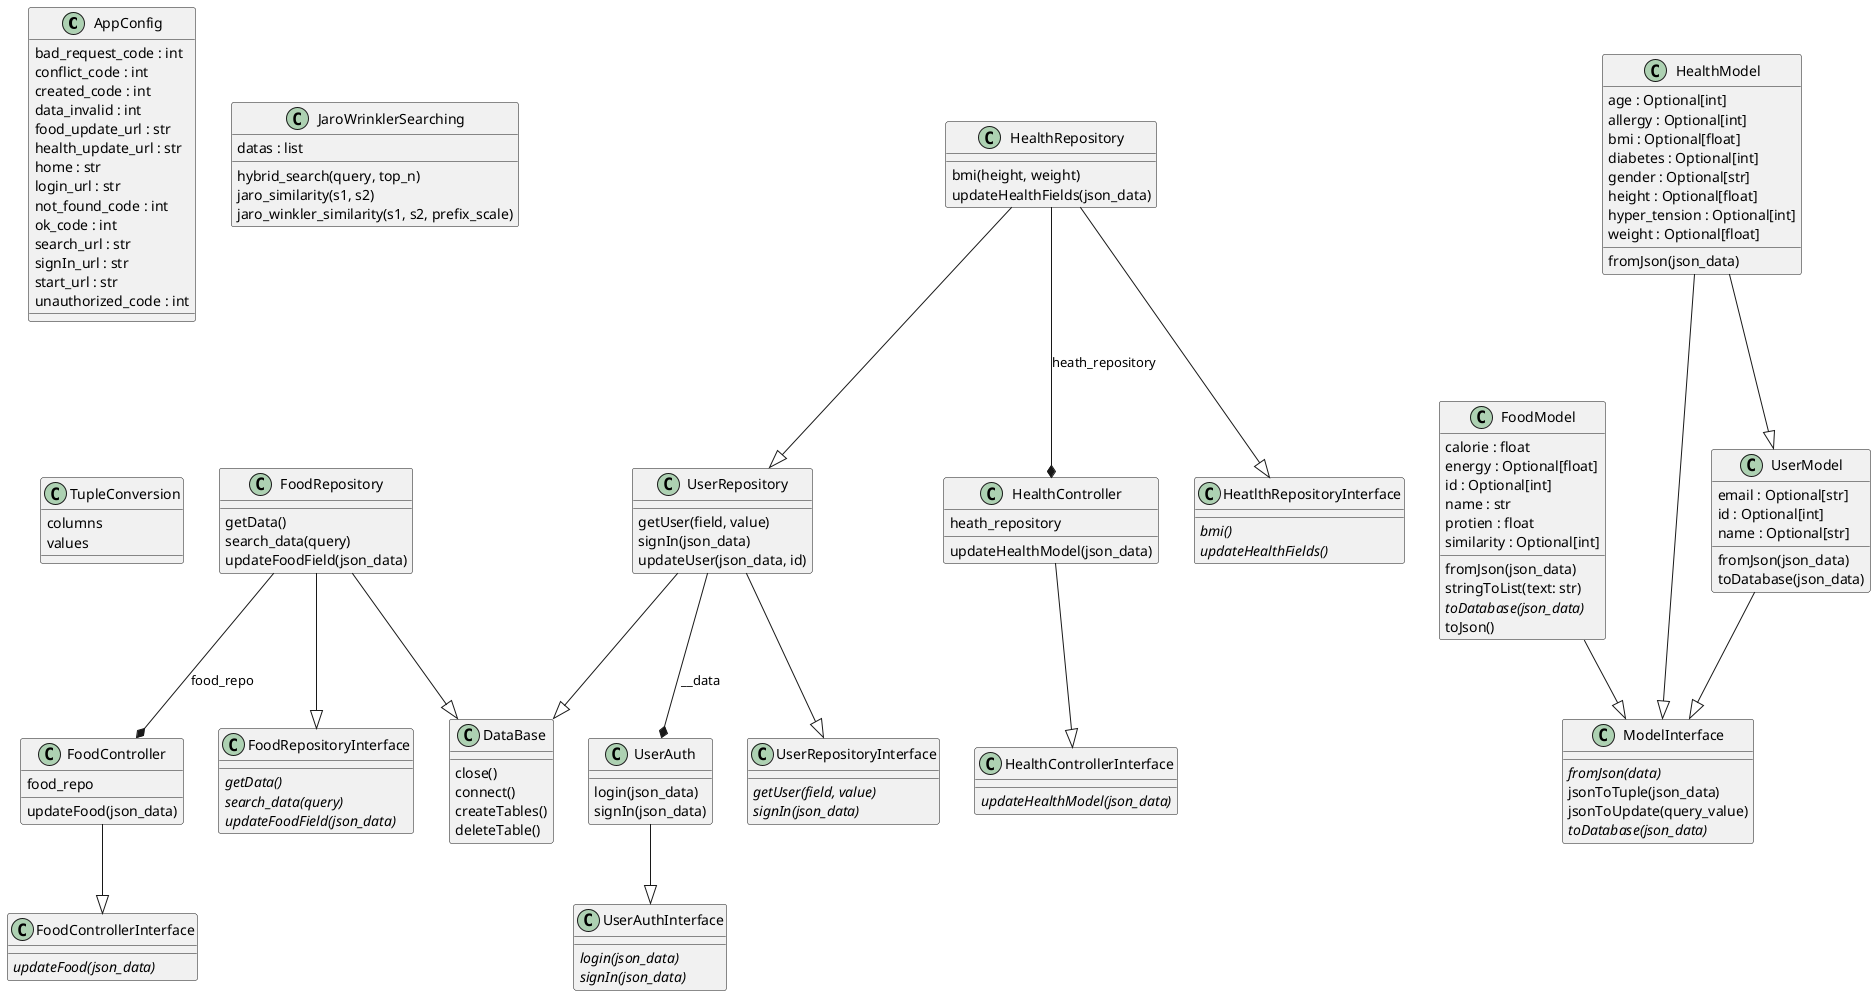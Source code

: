 @startuml classes_Nutrify
set namespaceSeparator none
class "AppConfig" as backend.view.config.AppConfig {
  bad_request_code : int
  conflict_code : int
  created_code : int
  data_invalid : int
  food_update_url : str
  health_update_url : str
  home : str
  login_url : str
  not_found_code : int
  ok_code : int
  search_url : str
  signIn_url : str
  start_url : str
  unauthorized_code : int
}
class "DataBase" as backend.data_layer.repository.db.DataBase {
  close()
  connect()
  createTables()
  deleteTable()
}
class "FoodController" as backend.controller.food_controller.FoodController {
  food_repo
  updateFood(json_data)
}
class "FoodControllerInterface" as backend.controller.food_controller.FoodControllerInterface {
  {abstract}updateFood(json_data)
}
class "FoodModel" as backend.data_layer.Models.food_model.FoodModel {
  calorie : float
  energy : Optional[float]
  id : Optional[int]
  name : str
  protien : float
  similarity : Optional[int]
  fromJson(json_data)
  stringToList(text: str)
  {abstract}toDatabase(json_data)
  toJson()
}
class "FoodRepository" as backend.data_layer.repository.food_repository.FoodRepository {
  getData()
  search_data(query)
  updateFoodField(json_data)
}
class "FoodRepositoryInterface" as backend.data_layer.repository.food_repository.FoodRepositoryInterface {
  {abstract}getData()
  {abstract}search_data(query)
  {abstract}updateFoodField(json_data)
}
class "HealthController" as backend.controller.health_controller.HealthController {
  heath_repository
  updateHealthModel(json_data)
}
class "HealthControllerInterface" as backend.controller.health_controller.HealthControllerInterface {
  {abstract}updateHealthModel(json_data)
}
class "HealthModel" as backend.data_layer.Models.health_model.HealthModel {
  age : Optional[int]
  allergy : Optional[int]
  bmi : Optional[float]
  diabetes : Optional[int]
  gender : Optional[str]
  height : Optional[float]
  hyper_tension : Optional[int]
  weight : Optional[float]
  fromJson(json_data)
}
class "HealthRepository" as backend.data_layer.repository.health_repository.HealthRepository {
  bmi(height, weight)
  updateHealthFields(json_data)
}
class "HeatlthRepositoryInterface" as backend.data_layer.repository.health_repository.HeatlthRepositoryInterface {
  {abstract}bmi()
  {abstract}updateHealthFields()
}
class "JaroWrinklerSearching" as backend.data_layer.repository.jaro.JaroWrinklerSearching {
  datas : list
  hybrid_search(query, top_n)
  jaro_similarity(s1, s2)
  jaro_winkler_similarity(s1, s2, prefix_scale)
}
class "ModelInterface" as backend.data_layer.Models.model.ModelInterface {
  {abstract}fromJson(data)
  jsonToTuple(json_data)
  jsonToUpdate(query_value)
  {abstract}toDatabase(json_data)
}
class "TupleConversion" as backend.data_layer.Models.model.TupleConversion {
  columns
  values
}
class "UserAuth" as backend.controller.user_auth.UserAuth {
  login(json_data)
  signIn(json_data)
}
class "UserAuthInterface" as backend.controller.user_auth.UserAuthInterface {
  {abstract}login(json_data)
  {abstract}signIn(json_data)
}
class "UserModel" as backend.data_layer.Models.user_model.UserModel {
  email : Optional[str]
  id : Optional[int]
  name : Optional[str]
  fromJson(json_data)
  toDatabase(json_data)
}
class "UserRepository" as backend.data_layer.repository.user_repository.UserRepository {
  getUser(field, value)
  signIn(json_data)
  updateUser(json_data, id)
}
class "UserRepositoryInterface" as backend.data_layer.repository.user_repository.UserRepositoryInterface {
  {abstract}getUser(field, value)
  {abstract}signIn(json_data)
}
backend.controller.food_controller.FoodController --|> backend.controller.food_controller.FoodControllerInterface
backend.controller.health_controller.HealthController --|> backend.controller.health_controller.HealthControllerInterface
backend.controller.user_auth.UserAuth --|> backend.controller.user_auth.UserAuthInterface
backend.data_layer.Models.food_model.FoodModel --|> backend.data_layer.Models.model.ModelInterface
backend.data_layer.Models.health_model.HealthModel --|> backend.data_layer.Models.model.ModelInterface
backend.data_layer.Models.health_model.HealthModel --|> backend.data_layer.Models.user_model.UserModel
backend.data_layer.Models.user_model.UserModel --|> backend.data_layer.Models.model.ModelInterface
backend.data_layer.repository.food_repository.FoodRepository --|> backend.data_layer.repository.db.DataBase
backend.data_layer.repository.food_repository.FoodRepository --|> backend.data_layer.repository.food_repository.FoodRepositoryInterface
backend.data_layer.repository.health_repository.HealthRepository --|> backend.data_layer.repository.health_repository.HeatlthRepositoryInterface
backend.data_layer.repository.health_repository.HealthRepository --|> backend.data_layer.repository.user_repository.UserRepository
backend.data_layer.repository.user_repository.UserRepository --|> backend.data_layer.repository.db.DataBase
backend.data_layer.repository.user_repository.UserRepository --|> backend.data_layer.repository.user_repository.UserRepositoryInterface
backend.data_layer.repository.food_repository.FoodRepository --* backend.controller.food_controller.FoodController : food_repo
backend.data_layer.repository.health_repository.HealthRepository --* backend.controller.health_controller.HealthController : heath_repository
backend.data_layer.repository.user_repository.UserRepository --* backend.controller.user_auth.UserAuth : __data
@enduml
